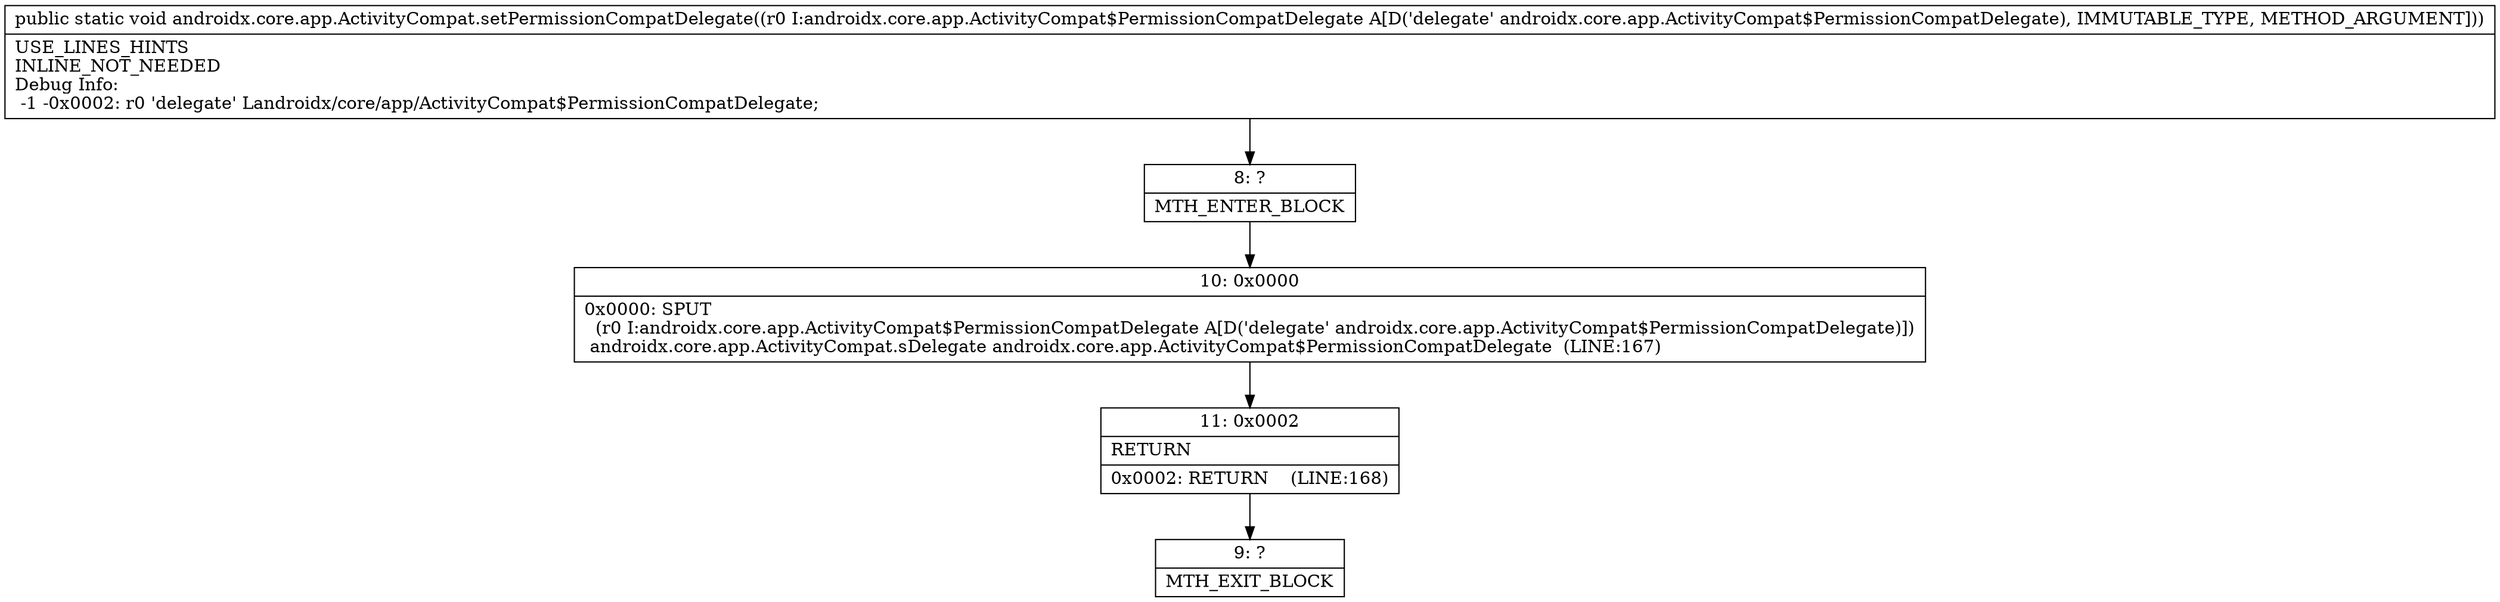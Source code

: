 digraph "CFG forandroidx.core.app.ActivityCompat.setPermissionCompatDelegate(Landroidx\/core\/app\/ActivityCompat$PermissionCompatDelegate;)V" {
Node_8 [shape=record,label="{8\:\ ?|MTH_ENTER_BLOCK\l}"];
Node_10 [shape=record,label="{10\:\ 0x0000|0x0000: SPUT  \l  (r0 I:androidx.core.app.ActivityCompat$PermissionCompatDelegate A[D('delegate' androidx.core.app.ActivityCompat$PermissionCompatDelegate)])\l androidx.core.app.ActivityCompat.sDelegate androidx.core.app.ActivityCompat$PermissionCompatDelegate  (LINE:167)\l}"];
Node_11 [shape=record,label="{11\:\ 0x0002|RETURN\l|0x0002: RETURN    (LINE:168)\l}"];
Node_9 [shape=record,label="{9\:\ ?|MTH_EXIT_BLOCK\l}"];
MethodNode[shape=record,label="{public static void androidx.core.app.ActivityCompat.setPermissionCompatDelegate((r0 I:androidx.core.app.ActivityCompat$PermissionCompatDelegate A[D('delegate' androidx.core.app.ActivityCompat$PermissionCompatDelegate), IMMUTABLE_TYPE, METHOD_ARGUMENT]))  | USE_LINES_HINTS\lINLINE_NOT_NEEDED\lDebug Info:\l  \-1 \-0x0002: r0 'delegate' Landroidx\/core\/app\/ActivityCompat$PermissionCompatDelegate;\l}"];
MethodNode -> Node_8;Node_8 -> Node_10;
Node_10 -> Node_11;
Node_11 -> Node_9;
}

